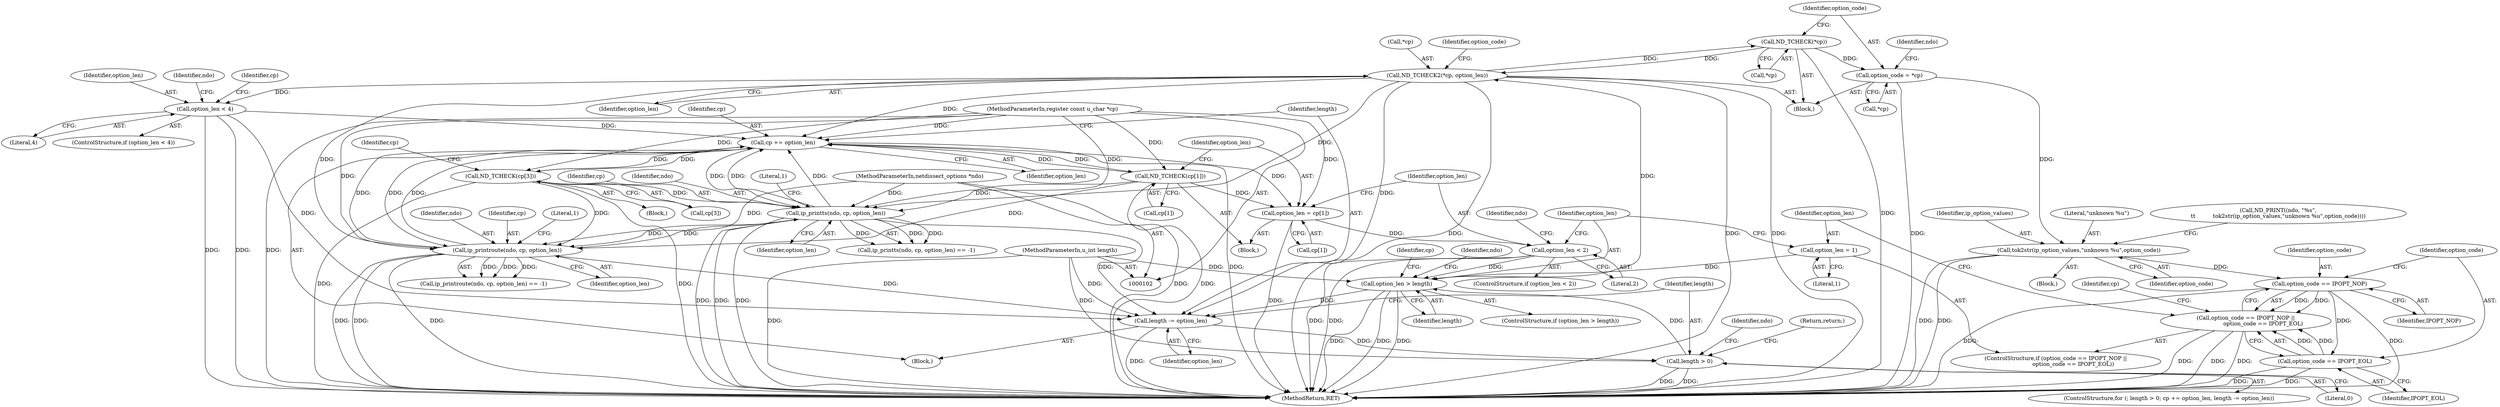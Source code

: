 digraph "0_tcpdump_2c2cfbd2b771ac888bc5c4a6d922f749d3822538@pointer" {
"1000137" [label="(Call,option_code = *cp)"];
"1000134" [label="(Call,ND_TCHECK(*cp))"];
"1000196" [label="(Call,ND_TCHECK2(*cp, option_len))"];
"1000185" [label="(Call,option_len > length)"];
"1000158" [label="(Call,option_len = 1)"];
"1000173" [label="(Call,option_len < 2)"];
"1000167" [label="(Call,option_len = cp[1])"];
"1000163" [label="(Call,ND_TCHECK(cp[1]))"];
"1000117" [label="(Call,cp += option_len)"];
"1000208" [label="(Call,ip_printts(ndo, cp, option_len))"];
"1000221" [label="(Call,ip_printroute(ndo, cp, option_len))"];
"1000103" [label="(MethodParameterIn,netdissect_options *ndo)"];
"1000242" [label="(Call,ND_TCHECK(cp[3]))"];
"1000104" [label="(MethodParameterIn,register const u_char *cp)"];
"1000231" [label="(Call,option_len < 4)"];
"1000113" [label="(Call,length > 0)"];
"1000120" [label="(Call,length -= option_len)"];
"1000105" [label="(MethodParameterIn,u_int length)"];
"1000146" [label="(Call,tok2str(ip_option_values,\"unknown %u\",option_code))"];
"1000152" [label="(Call,option_code == IPOPT_NOP)"];
"1000151" [label="(Call,option_code == IPOPT_NOP ||\n                    option_code == IPOPT_EOL)"];
"1000155" [label="(Call,option_code == IPOPT_EOL)"];
"1000117" [label="(Call,cp += option_len)"];
"1000116" [label="(Block,)"];
"1000103" [label="(MethodParameterIn,netdissect_options *ndo)"];
"1000244" [label="(Identifier,cp)"];
"1000139" [label="(Call,*cp)"];
"1000173" [label="(Call,option_len < 2)"];
"1000277" [label="(MethodReturn,RET)"];
"1000104" [label="(MethodParameterIn,register const u_char *cp)"];
"1000149" [label="(Identifier,option_code)"];
"1000167" [label="(Call,option_len = cp[1])"];
"1000230" [label="(ControlStructure,if (option_len < 4))"];
"1000231" [label="(Call,option_len < 4)"];
"1000127" [label="(Identifier,ndo)"];
"1000220" [label="(Call,ip_printroute(ndo, cp, option_len) == -1)"];
"1000175" [label="(Literal,2)"];
"1000269" [label="(Return,return;)"];
"1000184" [label="(ControlStructure,if (option_len > length))"];
"1000213" [label="(Literal,1)"];
"1000147" [label="(Identifier,ip_option_values)"];
"1000199" [label="(Identifier,option_len)"];
"1000174" [label="(Identifier,option_len)"];
"1000118" [label="(Identifier,cp)"];
"1000143" [label="(Identifier,ndo)"];
"1000148" [label="(Literal,\"unknown %u\")"];
"1000159" [label="(Identifier,option_len)"];
"1000208" [label="(Call,ip_printts(ndo, cp, option_len))"];
"1000196" [label="(Call,ND_TCHECK2(*cp, option_len))"];
"1000164" [label="(Call,cp[1])"];
"1000151" [label="(Call,option_code == IPOPT_NOP ||\n                    option_code == IPOPT_EOL)"];
"1000172" [label="(ControlStructure,if (option_len < 2))"];
"1000156" [label="(Identifier,option_code)"];
"1000137" [label="(Call,option_code = *cp)"];
"1000134" [label="(Call,ND_TCHECK(*cp))"];
"1000155" [label="(Call,option_code == IPOPT_EOL)"];
"1000121" [label="(Identifier,length)"];
"1000158" [label="(Call,option_len = 1)"];
"1000211" [label="(Identifier,option_len)"];
"1000202" [label="(Block,)"];
"1000120" [label="(Call,length -= option_len)"];
"1000141" [label="(Call,ND_PRINT((ndo, \"%s\",\n\t\t          tok2str(ip_option_values,\"unknown %u\",option_code))))"];
"1000168" [label="(Identifier,option_len)"];
"1000122" [label="(Identifier,option_len)"];
"1000179" [label="(Identifier,ndo)"];
"1000207" [label="(Call,ip_printts(ndo, cp, option_len) == -1)"];
"1000226" [label="(Literal,1)"];
"1000114" [label="(Identifier,length)"];
"1000222" [label="(Identifier,ndo)"];
"1000232" [label="(Identifier,option_len)"];
"1000187" [label="(Identifier,length)"];
"1000135" [label="(Call,*cp)"];
"1000223" [label="(Identifier,cp)"];
"1000123" [label="(Block,)"];
"1000160" [label="(Literal,1)"];
"1000224" [label="(Identifier,option_len)"];
"1000112" [label="(ControlStructure,for (; length > 0; cp += option_len, length -= option_len))"];
"1000185" [label="(Call,option_len > length)"];
"1000169" [label="(Call,cp[1])"];
"1000242" [label="(Call,ND_TCHECK(cp[3]))"];
"1000154" [label="(Identifier,IPOPT_NOP)"];
"1000138" [label="(Identifier,option_code)"];
"1000191" [label="(Identifier,ndo)"];
"1000153" [label="(Identifier,option_code)"];
"1000186" [label="(Identifier,option_len)"];
"1000210" [label="(Identifier,cp)"];
"1000146" [label="(Call,tok2str(ip_option_values,\"unknown %u\",option_code))"];
"1000163" [label="(Call,ND_TCHECK(cp[1]))"];
"1000119" [label="(Identifier,option_len)"];
"1000233" [label="(Literal,4)"];
"1000152" [label="(Call,option_code == IPOPT_NOP)"];
"1000198" [label="(Identifier,cp)"];
"1000237" [label="(Identifier,ndo)"];
"1000209" [label="(Identifier,ndo)"];
"1000197" [label="(Call,*cp)"];
"1000251" [label="(Identifier,cp)"];
"1000150" [label="(ControlStructure,if (option_code == IPOPT_NOP ||\n                    option_code == IPOPT_EOL))"];
"1000243" [label="(Call,cp[3])"];
"1000105" [label="(MethodParameterIn,u_int length)"];
"1000221" [label="(Call,ip_printroute(ndo, cp, option_len))"];
"1000201" [label="(Identifier,option_code)"];
"1000162" [label="(Block,)"];
"1000165" [label="(Identifier,cp)"];
"1000115" [label="(Literal,0)"];
"1000144" [label="(Block,)"];
"1000113" [label="(Call,length > 0)"];
"1000157" [label="(Identifier,IPOPT_EOL)"];
"1000137" -> "1000123"  [label="AST: "];
"1000137" -> "1000139"  [label="CFG: "];
"1000138" -> "1000137"  [label="AST: "];
"1000139" -> "1000137"  [label="AST: "];
"1000143" -> "1000137"  [label="CFG: "];
"1000137" -> "1000277"  [label="DDG: "];
"1000134" -> "1000137"  [label="DDG: "];
"1000137" -> "1000146"  [label="DDG: "];
"1000134" -> "1000123"  [label="AST: "];
"1000134" -> "1000135"  [label="CFG: "];
"1000135" -> "1000134"  [label="AST: "];
"1000138" -> "1000134"  [label="CFG: "];
"1000134" -> "1000277"  [label="DDG: "];
"1000196" -> "1000134"  [label="DDG: "];
"1000134" -> "1000196"  [label="DDG: "];
"1000196" -> "1000123"  [label="AST: "];
"1000196" -> "1000199"  [label="CFG: "];
"1000197" -> "1000196"  [label="AST: "];
"1000199" -> "1000196"  [label="AST: "];
"1000201" -> "1000196"  [label="CFG: "];
"1000196" -> "1000277"  [label="DDG: "];
"1000196" -> "1000277"  [label="DDG: "];
"1000196" -> "1000277"  [label="DDG: "];
"1000196" -> "1000117"  [label="DDG: "];
"1000196" -> "1000120"  [label="DDG: "];
"1000185" -> "1000196"  [label="DDG: "];
"1000196" -> "1000208"  [label="DDG: "];
"1000196" -> "1000221"  [label="DDG: "];
"1000196" -> "1000231"  [label="DDG: "];
"1000185" -> "1000184"  [label="AST: "];
"1000185" -> "1000187"  [label="CFG: "];
"1000186" -> "1000185"  [label="AST: "];
"1000187" -> "1000185"  [label="AST: "];
"1000191" -> "1000185"  [label="CFG: "];
"1000198" -> "1000185"  [label="CFG: "];
"1000185" -> "1000277"  [label="DDG: "];
"1000185" -> "1000277"  [label="DDG: "];
"1000185" -> "1000277"  [label="DDG: "];
"1000185" -> "1000120"  [label="DDG: "];
"1000158" -> "1000185"  [label="DDG: "];
"1000173" -> "1000185"  [label="DDG: "];
"1000113" -> "1000185"  [label="DDG: "];
"1000105" -> "1000185"  [label="DDG: "];
"1000158" -> "1000150"  [label="AST: "];
"1000158" -> "1000160"  [label="CFG: "];
"1000159" -> "1000158"  [label="AST: "];
"1000160" -> "1000158"  [label="AST: "];
"1000186" -> "1000158"  [label="CFG: "];
"1000173" -> "1000172"  [label="AST: "];
"1000173" -> "1000175"  [label="CFG: "];
"1000174" -> "1000173"  [label="AST: "];
"1000175" -> "1000173"  [label="AST: "];
"1000179" -> "1000173"  [label="CFG: "];
"1000186" -> "1000173"  [label="CFG: "];
"1000173" -> "1000277"  [label="DDG: "];
"1000173" -> "1000277"  [label="DDG: "];
"1000167" -> "1000173"  [label="DDG: "];
"1000167" -> "1000162"  [label="AST: "];
"1000167" -> "1000169"  [label="CFG: "];
"1000168" -> "1000167"  [label="AST: "];
"1000169" -> "1000167"  [label="AST: "];
"1000174" -> "1000167"  [label="CFG: "];
"1000167" -> "1000277"  [label="DDG: "];
"1000163" -> "1000167"  [label="DDG: "];
"1000117" -> "1000167"  [label="DDG: "];
"1000104" -> "1000167"  [label="DDG: "];
"1000163" -> "1000162"  [label="AST: "];
"1000163" -> "1000164"  [label="CFG: "];
"1000164" -> "1000163"  [label="AST: "];
"1000168" -> "1000163"  [label="CFG: "];
"1000163" -> "1000277"  [label="DDG: "];
"1000163" -> "1000117"  [label="DDG: "];
"1000117" -> "1000163"  [label="DDG: "];
"1000104" -> "1000163"  [label="DDG: "];
"1000163" -> "1000208"  [label="DDG: "];
"1000163" -> "1000221"  [label="DDG: "];
"1000117" -> "1000116"  [label="AST: "];
"1000117" -> "1000119"  [label="CFG: "];
"1000118" -> "1000117"  [label="AST: "];
"1000119" -> "1000117"  [label="AST: "];
"1000121" -> "1000117"  [label="CFG: "];
"1000117" -> "1000277"  [label="DDG: "];
"1000208" -> "1000117"  [label="DDG: "];
"1000208" -> "1000117"  [label="DDG: "];
"1000221" -> "1000117"  [label="DDG: "];
"1000221" -> "1000117"  [label="DDG: "];
"1000231" -> "1000117"  [label="DDG: "];
"1000242" -> "1000117"  [label="DDG: "];
"1000104" -> "1000117"  [label="DDG: "];
"1000117" -> "1000208"  [label="DDG: "];
"1000117" -> "1000221"  [label="DDG: "];
"1000117" -> "1000242"  [label="DDG: "];
"1000208" -> "1000207"  [label="AST: "];
"1000208" -> "1000211"  [label="CFG: "];
"1000209" -> "1000208"  [label="AST: "];
"1000210" -> "1000208"  [label="AST: "];
"1000211" -> "1000208"  [label="AST: "];
"1000213" -> "1000208"  [label="CFG: "];
"1000208" -> "1000277"  [label="DDG: "];
"1000208" -> "1000277"  [label="DDG: "];
"1000208" -> "1000277"  [label="DDG: "];
"1000208" -> "1000120"  [label="DDG: "];
"1000208" -> "1000207"  [label="DDG: "];
"1000208" -> "1000207"  [label="DDG: "];
"1000208" -> "1000207"  [label="DDG: "];
"1000221" -> "1000208"  [label="DDG: "];
"1000103" -> "1000208"  [label="DDG: "];
"1000242" -> "1000208"  [label="DDG: "];
"1000104" -> "1000208"  [label="DDG: "];
"1000208" -> "1000221"  [label="DDG: "];
"1000221" -> "1000220"  [label="AST: "];
"1000221" -> "1000224"  [label="CFG: "];
"1000222" -> "1000221"  [label="AST: "];
"1000223" -> "1000221"  [label="AST: "];
"1000224" -> "1000221"  [label="AST: "];
"1000226" -> "1000221"  [label="CFG: "];
"1000221" -> "1000277"  [label="DDG: "];
"1000221" -> "1000277"  [label="DDG: "];
"1000221" -> "1000277"  [label="DDG: "];
"1000221" -> "1000120"  [label="DDG: "];
"1000221" -> "1000220"  [label="DDG: "];
"1000221" -> "1000220"  [label="DDG: "];
"1000221" -> "1000220"  [label="DDG: "];
"1000103" -> "1000221"  [label="DDG: "];
"1000242" -> "1000221"  [label="DDG: "];
"1000104" -> "1000221"  [label="DDG: "];
"1000103" -> "1000102"  [label="AST: "];
"1000103" -> "1000277"  [label="DDG: "];
"1000242" -> "1000202"  [label="AST: "];
"1000242" -> "1000243"  [label="CFG: "];
"1000243" -> "1000242"  [label="AST: "];
"1000251" -> "1000242"  [label="CFG: "];
"1000242" -> "1000277"  [label="DDG: "];
"1000242" -> "1000277"  [label="DDG: "];
"1000104" -> "1000242"  [label="DDG: "];
"1000104" -> "1000102"  [label="AST: "];
"1000104" -> "1000277"  [label="DDG: "];
"1000231" -> "1000230"  [label="AST: "];
"1000231" -> "1000233"  [label="CFG: "];
"1000232" -> "1000231"  [label="AST: "];
"1000233" -> "1000231"  [label="AST: "];
"1000237" -> "1000231"  [label="CFG: "];
"1000244" -> "1000231"  [label="CFG: "];
"1000231" -> "1000277"  [label="DDG: "];
"1000231" -> "1000277"  [label="DDG: "];
"1000231" -> "1000120"  [label="DDG: "];
"1000113" -> "1000112"  [label="AST: "];
"1000113" -> "1000115"  [label="CFG: "];
"1000114" -> "1000113"  [label="AST: "];
"1000115" -> "1000113"  [label="AST: "];
"1000127" -> "1000113"  [label="CFG: "];
"1000269" -> "1000113"  [label="CFG: "];
"1000113" -> "1000277"  [label="DDG: "];
"1000113" -> "1000277"  [label="DDG: "];
"1000120" -> "1000113"  [label="DDG: "];
"1000105" -> "1000113"  [label="DDG: "];
"1000120" -> "1000116"  [label="AST: "];
"1000120" -> "1000122"  [label="CFG: "];
"1000121" -> "1000120"  [label="AST: "];
"1000122" -> "1000120"  [label="AST: "];
"1000114" -> "1000120"  [label="CFG: "];
"1000120" -> "1000277"  [label="DDG: "];
"1000105" -> "1000120"  [label="DDG: "];
"1000105" -> "1000102"  [label="AST: "];
"1000105" -> "1000277"  [label="DDG: "];
"1000146" -> "1000144"  [label="AST: "];
"1000146" -> "1000149"  [label="CFG: "];
"1000147" -> "1000146"  [label="AST: "];
"1000148" -> "1000146"  [label="AST: "];
"1000149" -> "1000146"  [label="AST: "];
"1000141" -> "1000146"  [label="CFG: "];
"1000146" -> "1000277"  [label="DDG: "];
"1000146" -> "1000277"  [label="DDG: "];
"1000146" -> "1000152"  [label="DDG: "];
"1000152" -> "1000151"  [label="AST: "];
"1000152" -> "1000154"  [label="CFG: "];
"1000153" -> "1000152"  [label="AST: "];
"1000154" -> "1000152"  [label="AST: "];
"1000156" -> "1000152"  [label="CFG: "];
"1000151" -> "1000152"  [label="CFG: "];
"1000152" -> "1000277"  [label="DDG: "];
"1000152" -> "1000277"  [label="DDG: "];
"1000152" -> "1000151"  [label="DDG: "];
"1000152" -> "1000151"  [label="DDG: "];
"1000152" -> "1000155"  [label="DDG: "];
"1000151" -> "1000150"  [label="AST: "];
"1000151" -> "1000155"  [label="CFG: "];
"1000155" -> "1000151"  [label="AST: "];
"1000159" -> "1000151"  [label="CFG: "];
"1000165" -> "1000151"  [label="CFG: "];
"1000151" -> "1000277"  [label="DDG: "];
"1000151" -> "1000277"  [label="DDG: "];
"1000151" -> "1000277"  [label="DDG: "];
"1000155" -> "1000151"  [label="DDG: "];
"1000155" -> "1000151"  [label="DDG: "];
"1000155" -> "1000157"  [label="CFG: "];
"1000156" -> "1000155"  [label="AST: "];
"1000157" -> "1000155"  [label="AST: "];
"1000155" -> "1000277"  [label="DDG: "];
"1000155" -> "1000277"  [label="DDG: "];
}
